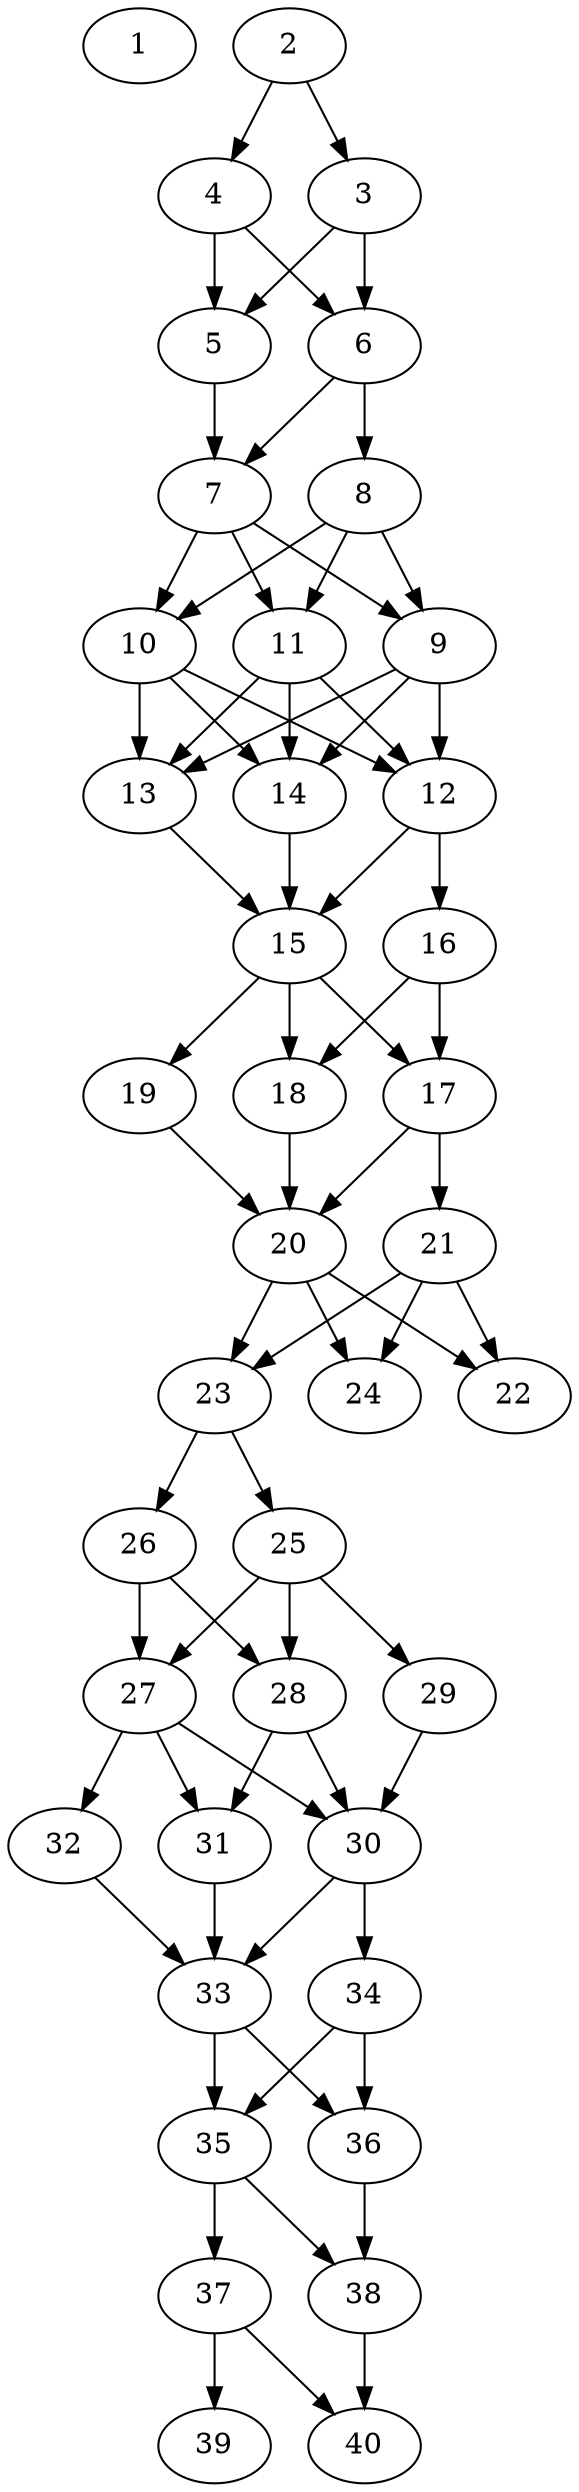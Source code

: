 // DAG automatically generated by daggen at Thu Oct  3 14:06:49 2019
// ./daggen --dot -n 40 --ccr 0.3 --fat 0.3 --regular 0.9 --density 0.9 --mindata 5242880 --maxdata 52428800 
digraph G {
  1 [size="94296747", alpha="0.09", expect_size="28289024"] 
  2 [size="148555093", alpha="0.04", expect_size="44566528"] 
  2 -> 3 [size ="44566528"]
  2 -> 4 [size ="44566528"]
  3 [size="34795520", alpha="0.11", expect_size="10438656"] 
  3 -> 5 [size ="10438656"]
  3 -> 6 [size ="10438656"]
  4 [size="117906773", alpha="0.12", expect_size="35372032"] 
  4 -> 5 [size ="35372032"]
  4 -> 6 [size ="35372032"]
  5 [size="80332800", alpha="0.16", expect_size="24099840"] 
  5 -> 7 [size ="24099840"]
  6 [size="142885547", alpha="0.17", expect_size="42865664"] 
  6 -> 7 [size ="42865664"]
  6 -> 8 [size ="42865664"]
  7 [size="105181867", alpha="0.03", expect_size="31554560"] 
  7 -> 9 [size ="31554560"]
  7 -> 10 [size ="31554560"]
  7 -> 11 [size ="31554560"]
  8 [size="34232320", alpha="0.14", expect_size="10269696"] 
  8 -> 9 [size ="10269696"]
  8 -> 10 [size ="10269696"]
  8 -> 11 [size ="10269696"]
  9 [size="101311147", alpha="0.13", expect_size="30393344"] 
  9 -> 12 [size ="30393344"]
  9 -> 13 [size ="30393344"]
  9 -> 14 [size ="30393344"]
  10 [size="170253653", alpha="0.16", expect_size="51076096"] 
  10 -> 12 [size ="51076096"]
  10 -> 13 [size ="51076096"]
  10 -> 14 [size ="51076096"]
  11 [size="132901547", alpha="0.07", expect_size="39870464"] 
  11 -> 12 [size ="39870464"]
  11 -> 13 [size ="39870464"]
  11 -> 14 [size ="39870464"]
  12 [size="44793173", alpha="0.06", expect_size="13437952"] 
  12 -> 15 [size ="13437952"]
  12 -> 16 [size ="13437952"]
  13 [size="76625920", alpha="0.08", expect_size="22987776"] 
  13 -> 15 [size ="22987776"]
  14 [size="165864107", alpha="0.03", expect_size="49759232"] 
  14 -> 15 [size ="49759232"]
  15 [size="106745173", alpha="0.06", expect_size="32023552"] 
  15 -> 17 [size ="32023552"]
  15 -> 18 [size ="32023552"]
  15 -> 19 [size ="32023552"]
  16 [size="76045653", alpha="0.16", expect_size="22813696"] 
  16 -> 17 [size ="22813696"]
  16 -> 18 [size ="22813696"]
  17 [size="52244480", alpha="0.04", expect_size="15673344"] 
  17 -> 20 [size ="15673344"]
  17 -> 21 [size ="15673344"]
  18 [size="76898987", alpha="0.18", expect_size="23069696"] 
  18 -> 20 [size ="23069696"]
  19 [size="28900693", alpha="0.12", expect_size="8670208"] 
  19 -> 20 [size ="8670208"]
  20 [size="133683200", alpha="0.15", expect_size="40104960"] 
  20 -> 22 [size ="40104960"]
  20 -> 23 [size ="40104960"]
  20 -> 24 [size ="40104960"]
  21 [size="100969813", alpha="0.08", expect_size="30290944"] 
  21 -> 22 [size ="30290944"]
  21 -> 23 [size ="30290944"]
  21 -> 24 [size ="30290944"]
  22 [size="158429867", alpha="0.18", expect_size="47528960"] 
  23 [size="51759787", alpha="0.10", expect_size="15527936"] 
  23 -> 25 [size ="15527936"]
  23 -> 26 [size ="15527936"]
  24 [size="113305600", alpha="0.14", expect_size="33991680"] 
  25 [size="140021760", alpha="0.07", expect_size="42006528"] 
  25 -> 27 [size ="42006528"]
  25 -> 28 [size ="42006528"]
  25 -> 29 [size ="42006528"]
  26 [size="32723627", alpha="0.16", expect_size="9817088"] 
  26 -> 27 [size ="9817088"]
  26 -> 28 [size ="9817088"]
  27 [size="160843093", alpha="0.16", expect_size="48252928"] 
  27 -> 30 [size ="48252928"]
  27 -> 31 [size ="48252928"]
  27 -> 32 [size ="48252928"]
  28 [size="32508587", alpha="0.18", expect_size="9752576"] 
  28 -> 30 [size ="9752576"]
  28 -> 31 [size ="9752576"]
  29 [size="20125013", alpha="0.10", expect_size="6037504"] 
  29 -> 30 [size ="6037504"]
  30 [size="112578560", alpha="0.02", expect_size="33773568"] 
  30 -> 33 [size ="33773568"]
  30 -> 34 [size ="33773568"]
  31 [size="73622187", alpha="0.09", expect_size="22086656"] 
  31 -> 33 [size ="22086656"]
  32 [size="137366187", alpha="0.19", expect_size="41209856"] 
  32 -> 33 [size ="41209856"]
  33 [size="120316587", alpha="0.17", expect_size="36094976"] 
  33 -> 35 [size ="36094976"]
  33 -> 36 [size ="36094976"]
  34 [size="39799467", alpha="0.13", expect_size="11939840"] 
  34 -> 35 [size ="11939840"]
  34 -> 36 [size ="11939840"]
  35 [size="153531733", alpha="0.01", expect_size="46059520"] 
  35 -> 37 [size ="46059520"]
  35 -> 38 [size ="46059520"]
  36 [size="52510720", alpha="0.16", expect_size="15753216"] 
  36 -> 38 [size ="15753216"]
  37 [size="19432107", alpha="0.16", expect_size="5829632"] 
  37 -> 39 [size ="5829632"]
  37 -> 40 [size ="5829632"]
  38 [size="142008320", alpha="0.04", expect_size="42602496"] 
  38 -> 40 [size ="42602496"]
  39 [size="122426027", alpha="0.12", expect_size="36727808"] 
  40 [size="44513280", alpha="0.16", expect_size="13353984"] 
}
